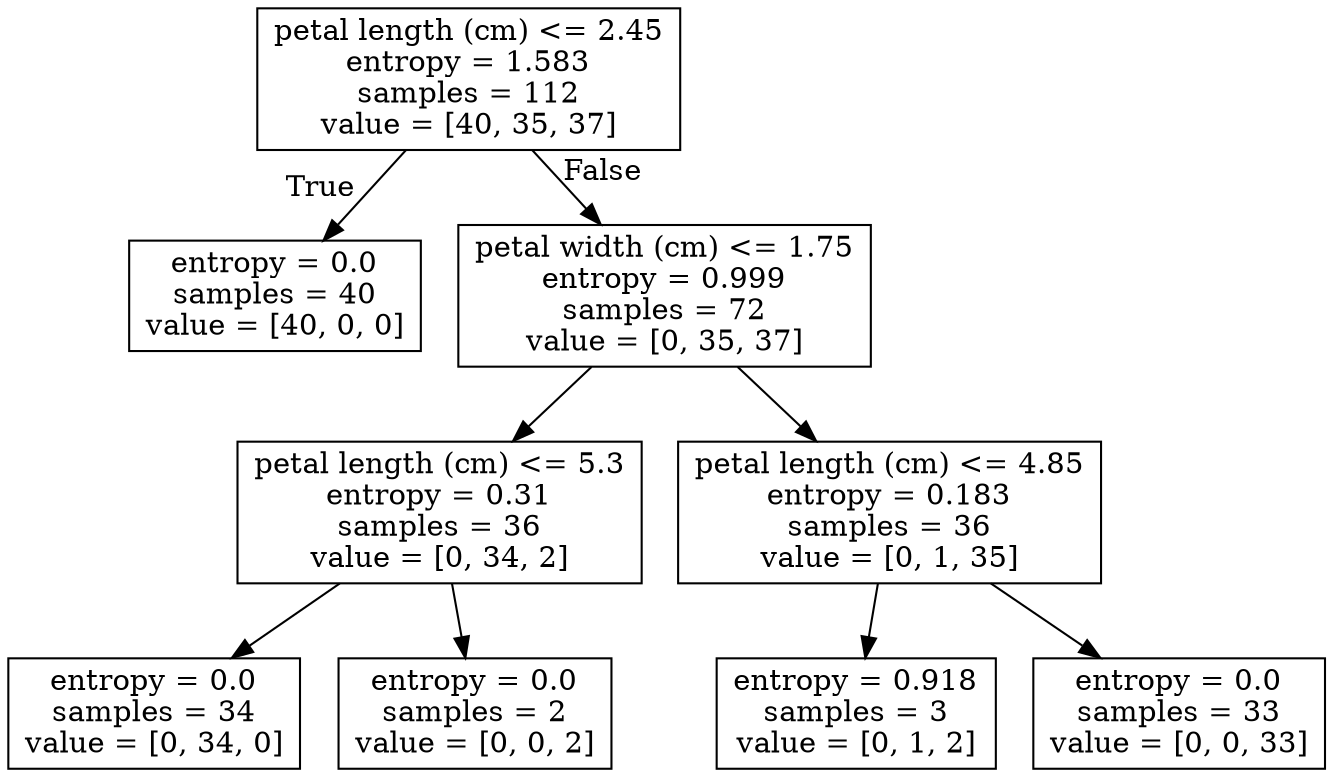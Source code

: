 digraph Tree {
node [shape=box] ;
0 [label="petal length (cm) <= 2.45\nentropy = 1.583\nsamples = 112\nvalue = [40, 35, 37]"] ;
1 [label="entropy = 0.0\nsamples = 40\nvalue = [40, 0, 0]"] ;
0 -> 1 [labeldistance=2.5, labelangle=45, headlabel="True"] ;
2 [label="petal width (cm) <= 1.75\nentropy = 0.999\nsamples = 72\nvalue = [0, 35, 37]"] ;
0 -> 2 [labeldistance=2.5, labelangle=-45, headlabel="False"] ;
3 [label="petal length (cm) <= 5.3\nentropy = 0.31\nsamples = 36\nvalue = [0, 34, 2]"] ;
2 -> 3 ;
4 [label="entropy = 0.0\nsamples = 34\nvalue = [0, 34, 0]"] ;
3 -> 4 ;
5 [label="entropy = 0.0\nsamples = 2\nvalue = [0, 0, 2]"] ;
3 -> 5 ;
6 [label="petal length (cm) <= 4.85\nentropy = 0.183\nsamples = 36\nvalue = [0, 1, 35]"] ;
2 -> 6 ;
7 [label="entropy = 0.918\nsamples = 3\nvalue = [0, 1, 2]"] ;
6 -> 7 ;
8 [label="entropy = 0.0\nsamples = 33\nvalue = [0, 0, 33]"] ;
6 -> 8 ;
}